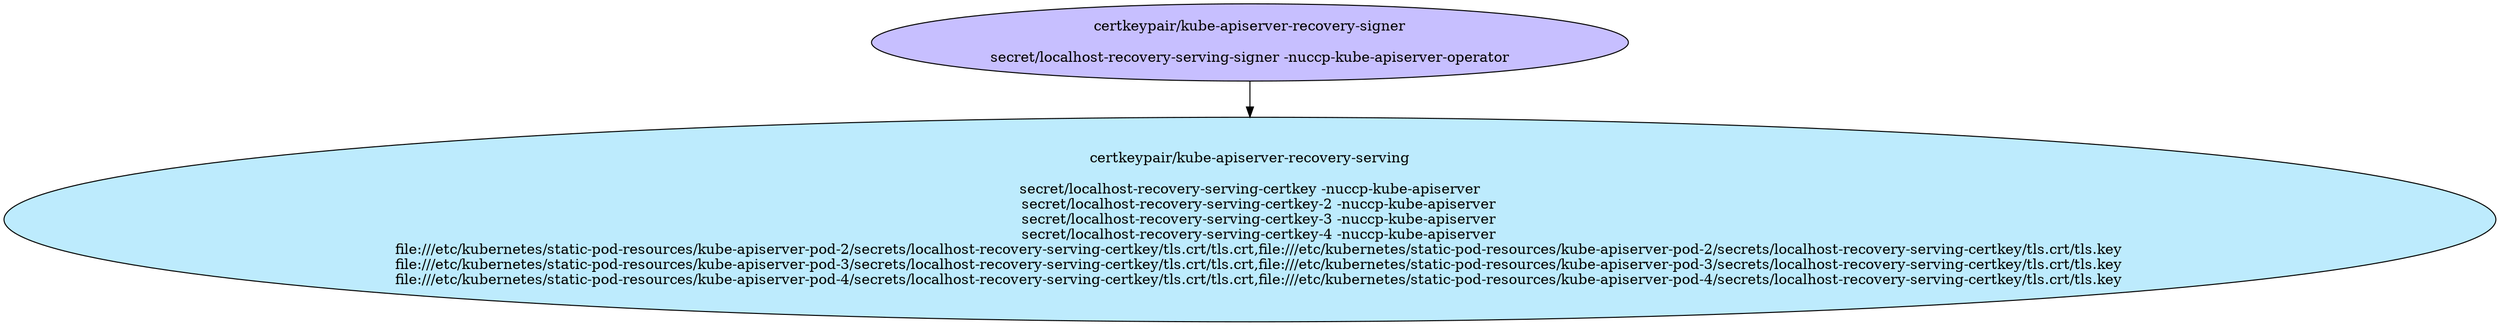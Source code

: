 digraph "Local Certificate" {
  // Node definitions.
  4 [
    label="certkeypair/kube-apiserver-recovery-signer\n\nsecret/localhost-recovery-serving-signer -nuccp-kube-apiserver-operator\n"
    style=filled
    fillcolor="#c7bfff"
  ];
  5 [
    label="certkeypair/kube-apiserver-recovery-serving\n\nsecret/localhost-recovery-serving-certkey -nuccp-kube-apiserver\n    secret/localhost-recovery-serving-certkey-2 -nuccp-kube-apiserver\n    secret/localhost-recovery-serving-certkey-3 -nuccp-kube-apiserver\n    secret/localhost-recovery-serving-certkey-4 -nuccp-kube-apiserver\n    file:///etc/kubernetes/static-pod-resources/kube-apiserver-pod-2/secrets/localhost-recovery-serving-certkey/tls.crt/tls.crt,file:///etc/kubernetes/static-pod-resources/kube-apiserver-pod-2/secrets/localhost-recovery-serving-certkey/tls.crt/tls.key\n    file:///etc/kubernetes/static-pod-resources/kube-apiserver-pod-3/secrets/localhost-recovery-serving-certkey/tls.crt/tls.crt,file:///etc/kubernetes/static-pod-resources/kube-apiserver-pod-3/secrets/localhost-recovery-serving-certkey/tls.crt/tls.key\n    file:///etc/kubernetes/static-pod-resources/kube-apiserver-pod-4/secrets/localhost-recovery-serving-certkey/tls.crt/tls.crt,file:///etc/kubernetes/static-pod-resources/kube-apiserver-pod-4/secrets/localhost-recovery-serving-certkey/tls.crt/tls.key\n"
    style=filled
    fillcolor="#bdebfd"
  ];

  // Edge definitions.
  4 -> 5;
}